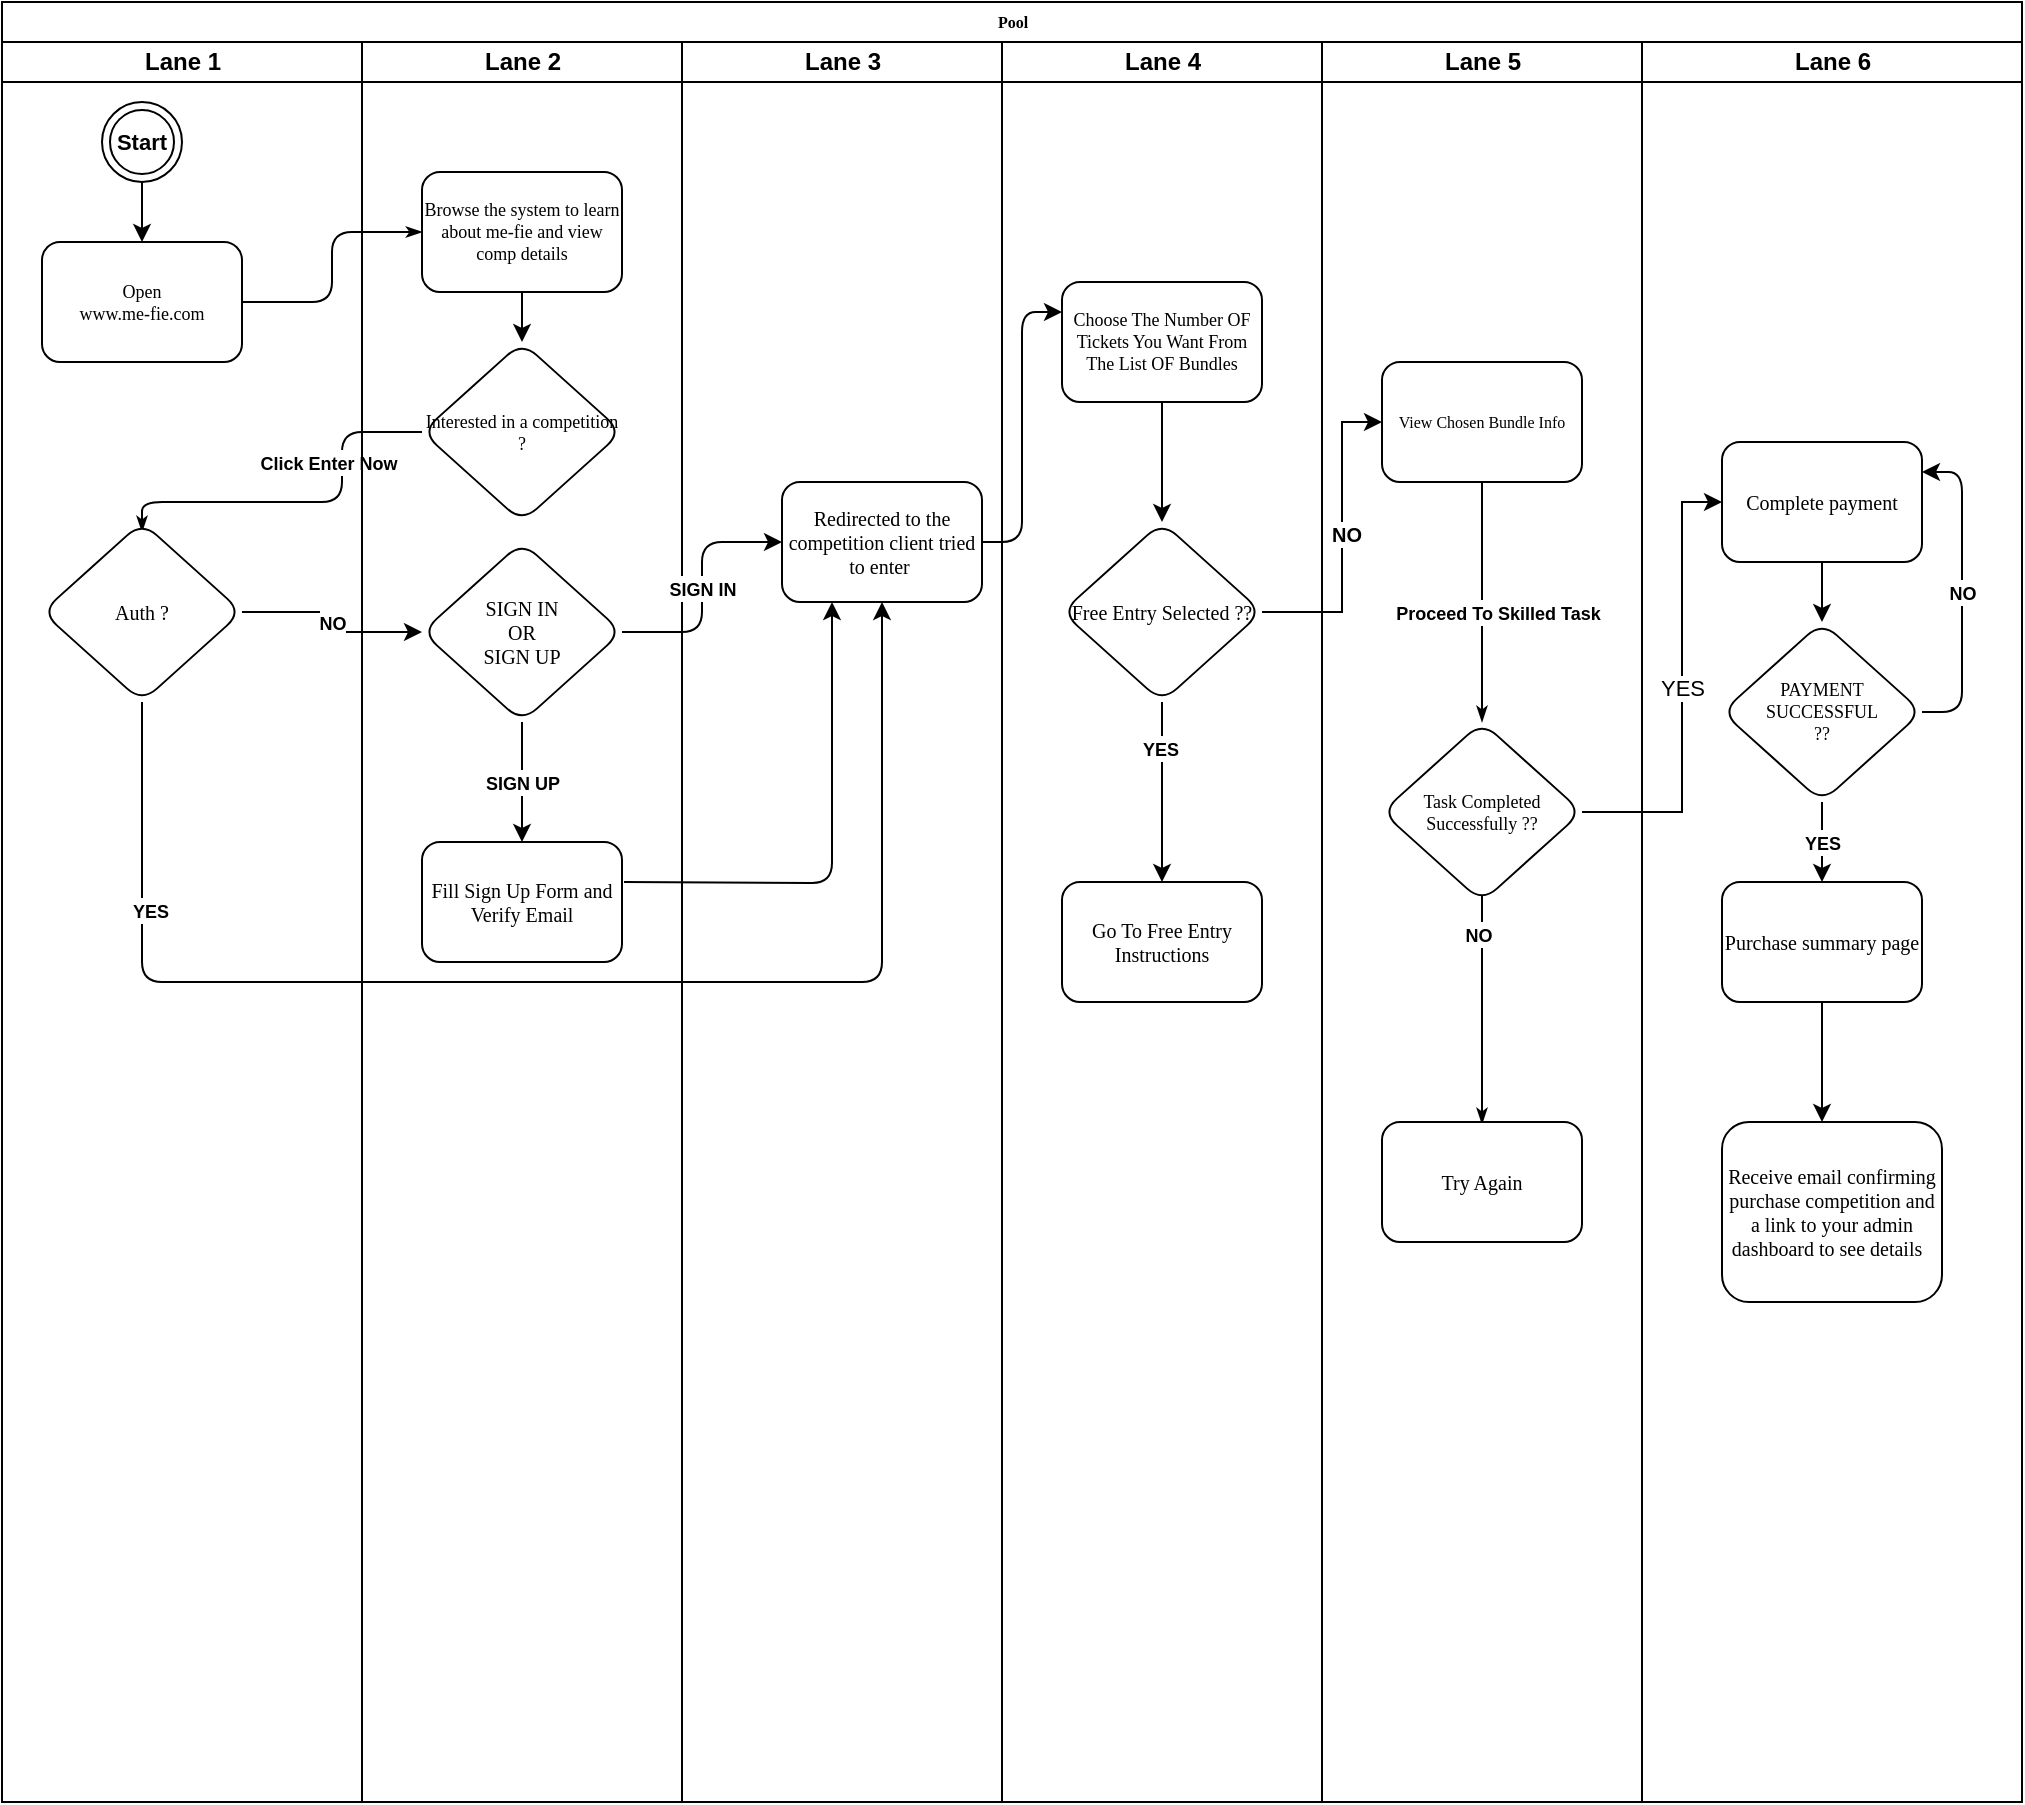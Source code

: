 <mxfile version="21.2.9" type="github">
  <diagram name="Page-1" id="74e2e168-ea6b-b213-b513-2b3c1d86103e">
    <mxGraphModel dx="1194" dy="711" grid="1" gridSize="10" guides="1" tooltips="1" connect="1" arrows="1" fold="1" page="1" pageScale="1" pageWidth="1100" pageHeight="850" background="none" math="0" shadow="0">
      <root>
        <mxCell id="0" />
        <mxCell id="1" parent="0" />
        <mxCell id="77e6c97f196da883-1" value="Pool" style="swimlane;html=1;childLayout=stackLayout;startSize=20;rounded=0;shadow=0;labelBackgroundColor=none;strokeWidth=1;fontFamily=Verdana;fontSize=8;align=center;" parent="1" vertex="1">
          <mxGeometry x="70" y="40" width="1010" height="900" as="geometry" />
        </mxCell>
        <mxCell id="77e6c97f196da883-26" style="edgeStyle=orthogonalEdgeStyle;rounded=1;html=1;labelBackgroundColor=none;startArrow=none;startFill=0;startSize=5;endArrow=classicThin;endFill=1;endSize=5;jettySize=auto;orthogonalLoop=1;strokeWidth=1;fontFamily=Verdana;fontSize=8" parent="77e6c97f196da883-1" source="77e6c97f196da883-8" target="77e6c97f196da883-11" edge="1">
          <mxGeometry relative="1" as="geometry" />
        </mxCell>
        <mxCell id="77e6c97f196da883-27" style="edgeStyle=orthogonalEdgeStyle;rounded=1;html=1;labelBackgroundColor=none;startArrow=none;startFill=0;startSize=5;endArrow=classicThin;endFill=1;endSize=5;jettySize=auto;orthogonalLoop=1;strokeWidth=1;fontFamily=Verdana;fontSize=8;exitX=0;exitY=0.5;exitDx=0;exitDy=0;" parent="77e6c97f196da883-1" source="GRKMpejVT3j1HFvSM12X-2" edge="1">
          <mxGeometry relative="1" as="geometry">
            <Array as="points">
              <mxPoint x="170" y="215" />
              <mxPoint x="170" y="250" />
              <mxPoint x="70" y="250" />
            </Array>
            <mxPoint x="70" y="265" as="targetPoint" />
          </mxGeometry>
        </mxCell>
        <mxCell id="GRKMpejVT3j1HFvSM12X-4" value="&lt;font style=&quot;font-size: 9px;&quot;&gt;&lt;b&gt;Click Enter Now&lt;/b&gt;&lt;/font&gt;" style="edgeLabel;html=1;align=center;verticalAlign=middle;resizable=0;points=[];" vertex="1" connectable="0" parent="77e6c97f196da883-27">
          <mxGeometry x="-0.042" y="-1" relative="1" as="geometry">
            <mxPoint x="9" y="-19" as="offset" />
          </mxGeometry>
        </mxCell>
        <mxCell id="77e6c97f196da883-2" value="Lane 1" style="swimlane;html=1;startSize=20;" parent="77e6c97f196da883-1" vertex="1">
          <mxGeometry y="20" width="180" height="880" as="geometry" />
        </mxCell>
        <mxCell id="77e6c97f196da883-8" value="&lt;font style=&quot;font-size: 9px;&quot;&gt;Open &lt;br&gt;www.me-fie.com&lt;/font&gt;" style="rounded=1;whiteSpace=wrap;html=1;shadow=0;labelBackgroundColor=none;strokeWidth=1;fontFamily=Verdana;fontSize=8;align=center;" parent="77e6c97f196da883-2" vertex="1">
          <mxGeometry x="20" y="100" width="100" height="60" as="geometry" />
        </mxCell>
        <mxCell id="GRKMpejVT3j1HFvSM12X-5" value="&lt;font style=&quot;font-size: 10px;&quot;&gt;Auth ?&lt;/font&gt;" style="rhombus;whiteSpace=wrap;html=1;fontSize=8;fontFamily=Verdana;rounded=1;shadow=0;labelBackgroundColor=none;strokeWidth=1;" vertex="1" parent="77e6c97f196da883-2">
          <mxGeometry x="20" y="240" width="100" height="90" as="geometry" />
        </mxCell>
        <mxCell id="GRKMpejVT3j1HFvSM12X-110" style="edgeStyle=orthogonalEdgeStyle;rounded=1;orthogonalLoop=1;jettySize=auto;html=1;exitX=0.5;exitY=1;exitDx=0;exitDy=0;entryX=0.5;entryY=0;entryDx=0;entryDy=0;" edge="1" parent="77e6c97f196da883-2" source="GRKMpejVT3j1HFvSM12X-109" target="77e6c97f196da883-8">
          <mxGeometry relative="1" as="geometry" />
        </mxCell>
        <mxCell id="GRKMpejVT3j1HFvSM12X-109" value="&lt;font style=&quot;font-size: 11px;&quot;&gt;&lt;b&gt;Start&lt;/b&gt;&lt;/font&gt;" style="ellipse;shape=doubleEllipse;html=1;dashed=0;whiteSpace=wrap;aspect=fixed;" vertex="1" parent="77e6c97f196da883-2">
          <mxGeometry x="50" y="30" width="40" height="40" as="geometry" />
        </mxCell>
        <mxCell id="77e6c97f196da883-3" value="Lane 2" style="swimlane;html=1;startSize=20;" parent="77e6c97f196da883-1" vertex="1">
          <mxGeometry x="180" y="20" width="160" height="880" as="geometry" />
        </mxCell>
        <mxCell id="GRKMpejVT3j1HFvSM12X-3" value="" style="edgeStyle=orthogonalEdgeStyle;rounded=0;orthogonalLoop=1;jettySize=auto;html=1;" edge="1" parent="77e6c97f196da883-3" source="77e6c97f196da883-11" target="GRKMpejVT3j1HFvSM12X-2">
          <mxGeometry relative="1" as="geometry" />
        </mxCell>
        <mxCell id="77e6c97f196da883-11" value="&lt;font style=&quot;font-size: 9px;&quot;&gt;Browse the system to learn about me-fie and view comp details&lt;/font&gt;" style="rounded=1;whiteSpace=wrap;html=1;shadow=0;labelBackgroundColor=none;strokeWidth=1;fontFamily=Verdana;fontSize=8;align=center;" parent="77e6c97f196da883-3" vertex="1">
          <mxGeometry x="30" y="65" width="100" height="60" as="geometry" />
        </mxCell>
        <mxCell id="GRKMpejVT3j1HFvSM12X-2" value="&lt;font style=&quot;font-size: 9px;&quot;&gt;Interested in a competition ?&lt;/font&gt;" style="rhombus;whiteSpace=wrap;html=1;fontSize=8;fontFamily=Verdana;rounded=1;shadow=0;labelBackgroundColor=none;strokeWidth=1;" vertex="1" parent="77e6c97f196da883-3">
          <mxGeometry x="30" y="150" width="100" height="90" as="geometry" />
        </mxCell>
        <mxCell id="GRKMpejVT3j1HFvSM12X-21" value="&lt;b&gt;&lt;font style=&quot;font-size: 9px;&quot;&gt;SIGN UP&lt;/font&gt;&lt;/b&gt;" style="edgeStyle=orthogonalEdgeStyle;rounded=0;orthogonalLoop=1;jettySize=auto;html=1;exitX=0.5;exitY=1;exitDx=0;exitDy=0;" edge="1" parent="77e6c97f196da883-3" source="GRKMpejVT3j1HFvSM12X-13" target="GRKMpejVT3j1HFvSM12X-20">
          <mxGeometry relative="1" as="geometry" />
        </mxCell>
        <mxCell id="GRKMpejVT3j1HFvSM12X-13" value="&lt;font style=&quot;font-size: 10px;&quot;&gt;SIGN IN &lt;br&gt;OR&lt;br&gt;SIGN UP&lt;/font&gt;" style="rhombus;whiteSpace=wrap;html=1;fontSize=8;fontFamily=Verdana;rounded=1;shadow=0;labelBackgroundColor=none;strokeWidth=1;" vertex="1" parent="77e6c97f196da883-3">
          <mxGeometry x="30" y="250" width="100" height="90" as="geometry" />
        </mxCell>
        <mxCell id="GRKMpejVT3j1HFvSM12X-20" value="&lt;font size=&quot;1&quot;&gt;Fill Sign Up Form and Verify Email&lt;/font&gt;" style="rounded=1;whiteSpace=wrap;html=1;shadow=0;labelBackgroundColor=none;strokeWidth=1;fontFamily=Verdana;fontSize=8;align=center;" vertex="1" parent="77e6c97f196da883-3">
          <mxGeometry x="30" y="400" width="100" height="60" as="geometry" />
        </mxCell>
        <mxCell id="77e6c97f196da883-4" value="Lane 3" style="swimlane;html=1;startSize=20;" parent="77e6c97f196da883-1" vertex="1">
          <mxGeometry x="340" y="20" width="160" height="880" as="geometry" />
        </mxCell>
        <mxCell id="GRKMpejVT3j1HFvSM12X-19" value="&lt;font size=&quot;1&quot;&gt;Redirected to the competition client tried to enter&amp;nbsp;&lt;/font&gt;" style="rounded=1;whiteSpace=wrap;html=1;shadow=0;labelBackgroundColor=none;strokeWidth=1;fontFamily=Verdana;fontSize=8;align=center;" vertex="1" parent="77e6c97f196da883-4">
          <mxGeometry x="50" y="220" width="100" height="60" as="geometry" />
        </mxCell>
        <mxCell id="77e6c97f196da883-5" value="Lane 4" style="swimlane;html=1;startSize=20;" parent="77e6c97f196da883-1" vertex="1">
          <mxGeometry x="500" y="20" width="160" height="880" as="geometry" />
        </mxCell>
        <mxCell id="GRKMpejVT3j1HFvSM12X-101" style="edgeStyle=orthogonalEdgeStyle;rounded=1;orthogonalLoop=1;jettySize=auto;html=1;exitX=0.5;exitY=1;exitDx=0;exitDy=0;" edge="1" parent="77e6c97f196da883-5" source="77e6c97f196da883-15" target="GRKMpejVT3j1HFvSM12X-100">
          <mxGeometry relative="1" as="geometry" />
        </mxCell>
        <mxCell id="77e6c97f196da883-15" value="&lt;font style=&quot;font-size: 9px;&quot;&gt;Choose The Number OF Tickets You Want From The List OF Bundles&lt;/font&gt;" style="rounded=1;whiteSpace=wrap;html=1;shadow=0;labelBackgroundColor=none;strokeWidth=1;fontFamily=Verdana;fontSize=8;align=center;" parent="77e6c97f196da883-5" vertex="1">
          <mxGeometry x="30" y="120" width="100" height="60" as="geometry" />
        </mxCell>
        <mxCell id="GRKMpejVT3j1HFvSM12X-105" style="edgeStyle=orthogonalEdgeStyle;rounded=0;orthogonalLoop=1;jettySize=auto;html=1;exitX=0.5;exitY=1;exitDx=0;exitDy=0;entryX=0.5;entryY=0;entryDx=0;entryDy=0;" edge="1" parent="77e6c97f196da883-5" source="GRKMpejVT3j1HFvSM12X-100" target="GRKMpejVT3j1HFvSM12X-106">
          <mxGeometry relative="1" as="geometry">
            <mxPoint x="80" y="400" as="targetPoint" />
          </mxGeometry>
        </mxCell>
        <mxCell id="GRKMpejVT3j1HFvSM12X-107" value="&lt;b&gt;&lt;font style=&quot;font-size: 9px;&quot;&gt;YES&lt;/font&gt;&lt;/b&gt;" style="edgeLabel;html=1;align=center;verticalAlign=middle;resizable=0;points=[];" vertex="1" connectable="0" parent="GRKMpejVT3j1HFvSM12X-105">
          <mxGeometry x="-0.489" y="2" relative="1" as="geometry">
            <mxPoint x="-3" as="offset" />
          </mxGeometry>
        </mxCell>
        <mxCell id="GRKMpejVT3j1HFvSM12X-100" value="&lt;span style=&quot;font-size: 10px;&quot;&gt;Free Entry Selected ??&lt;/span&gt;" style="rhombus;whiteSpace=wrap;html=1;fontSize=8;fontFamily=Verdana;rounded=1;shadow=0;labelBackgroundColor=none;strokeWidth=1;" vertex="1" parent="77e6c97f196da883-5">
          <mxGeometry x="30" y="240" width="100" height="90" as="geometry" />
        </mxCell>
        <mxCell id="GRKMpejVT3j1HFvSM12X-106" value="&lt;font size=&quot;1&quot;&gt;Go To Free Entry Instructions&lt;/font&gt;" style="rounded=1;whiteSpace=wrap;html=1;shadow=0;labelBackgroundColor=none;strokeWidth=1;fontFamily=Verdana;fontSize=8;align=center;" vertex="1" parent="77e6c97f196da883-5">
          <mxGeometry x="30" y="420" width="100" height="60" as="geometry" />
        </mxCell>
        <mxCell id="77e6c97f196da883-6" value="Lane 5" style="swimlane;html=1;startSize=20;" parent="77e6c97f196da883-1" vertex="1">
          <mxGeometry x="660" y="20" width="160" height="880" as="geometry" />
        </mxCell>
        <mxCell id="77e6c97f196da883-37" style="edgeStyle=orthogonalEdgeStyle;rounded=1;html=1;labelBackgroundColor=none;startArrow=none;startFill=0;startSize=5;endArrow=classicThin;endFill=1;endSize=5;jettySize=auto;orthogonalLoop=1;strokeWidth=1;fontFamily=Verdana;fontSize=8" parent="77e6c97f196da883-6" edge="1">
          <mxGeometry relative="1" as="geometry">
            <mxPoint x="80" y="396" as="sourcePoint" />
            <mxPoint x="80" y="541" as="targetPoint" />
          </mxGeometry>
        </mxCell>
        <mxCell id="GRKMpejVT3j1HFvSM12X-32" value="&lt;font style=&quot;font-size: 9px;&quot;&gt;&lt;b&gt;NO&lt;/b&gt;&lt;/font&gt;" style="edgeLabel;html=1;align=center;verticalAlign=middle;resizable=0;points=[];" vertex="1" connectable="0" parent="77e6c97f196da883-37">
          <mxGeometry x="-0.32" y="-2" relative="1" as="geometry">
            <mxPoint as="offset" />
          </mxGeometry>
        </mxCell>
        <mxCell id="GRKMpejVT3j1HFvSM12X-31" value="&lt;font style=&quot;font-size: 9px;&quot;&gt;Task Completed Successfully ??&lt;/font&gt;" style="rhombus;whiteSpace=wrap;html=1;fontSize=8;fontFamily=Verdana;rounded=1;shadow=0;labelBackgroundColor=none;strokeWidth=1;" vertex="1" parent="77e6c97f196da883-6">
          <mxGeometry x="30" y="340" width="100" height="90" as="geometry" />
        </mxCell>
        <mxCell id="107ba76e4e335f99-1" style="edgeStyle=orthogonalEdgeStyle;rounded=1;html=1;labelBackgroundColor=none;startArrow=none;startFill=0;startSize=5;endArrow=classicThin;endFill=1;endSize=5;jettySize=auto;orthogonalLoop=1;strokeWidth=1;fontFamily=Verdana;fontSize=8;entryX=0.5;entryY=0;entryDx=0;entryDy=0;exitX=0.5;exitY=1;exitDx=0;exitDy=0;" parent="77e6c97f196da883-6" source="77e6c97f196da883-17" target="GRKMpejVT3j1HFvSM12X-31" edge="1">
          <mxGeometry relative="1" as="geometry">
            <mxPoint x="-28" y="520" as="sourcePoint" />
            <mxPoint x="32" y="385" as="targetPoint" />
            <Array as="points">
              <mxPoint x="80" y="300" />
              <mxPoint x="80" y="300" />
            </Array>
          </mxGeometry>
        </mxCell>
        <mxCell id="GRKMpejVT3j1HFvSM12X-30" value="&lt;font style=&quot;font-size: 9px;&quot;&gt;&lt;b&gt;Proceed To Skilled Task&amp;nbsp;&lt;/b&gt;&lt;/font&gt;" style="edgeLabel;html=1;align=center;verticalAlign=middle;resizable=0;points=[];" vertex="1" connectable="0" parent="107ba76e4e335f99-1">
          <mxGeometry x="-0.4" y="2" relative="1" as="geometry">
            <mxPoint x="7" y="29" as="offset" />
          </mxGeometry>
        </mxCell>
        <mxCell id="GRKMpejVT3j1HFvSM12X-35" value="&lt;font size=&quot;1&quot;&gt;Try Again&lt;/font&gt;" style="rounded=1;whiteSpace=wrap;html=1;shadow=0;labelBackgroundColor=none;strokeWidth=1;fontFamily=Verdana;fontSize=8;align=center;" vertex="1" parent="77e6c97f196da883-6">
          <mxGeometry x="30" y="540" width="100" height="60" as="geometry" />
        </mxCell>
        <mxCell id="77e6c97f196da883-17" value="View Chosen Bundle Info" style="rounded=1;whiteSpace=wrap;html=1;shadow=0;labelBackgroundColor=none;strokeWidth=1;fontFamily=Verdana;fontSize=8;align=center;" parent="77e6c97f196da883-6" vertex="1">
          <mxGeometry x="30" y="160" width="100" height="60" as="geometry" />
        </mxCell>
        <mxCell id="77e6c97f196da883-7" value="Lane 6" style="swimlane;html=1;startSize=20;" parent="77e6c97f196da883-1" vertex="1">
          <mxGeometry x="820" y="20" width="190" height="880" as="geometry" />
        </mxCell>
        <mxCell id="GRKMpejVT3j1HFvSM12X-37" style="edgeStyle=orthogonalEdgeStyle;rounded=0;orthogonalLoop=1;jettySize=auto;html=1;exitX=0.5;exitY=1;exitDx=0;exitDy=0;entryX=0.5;entryY=0;entryDx=0;entryDy=0;" edge="1" parent="77e6c97f196da883-7" source="GRKMpejVT3j1HFvSM12X-34" target="GRKMpejVT3j1HFvSM12X-36">
          <mxGeometry relative="1" as="geometry" />
        </mxCell>
        <mxCell id="GRKMpejVT3j1HFvSM12X-34" value="&lt;font size=&quot;1&quot;&gt;Complete payment&lt;/font&gt;" style="rounded=1;whiteSpace=wrap;html=1;shadow=0;labelBackgroundColor=none;strokeWidth=1;fontFamily=Verdana;fontSize=8;align=center;" vertex="1" parent="77e6c97f196da883-7">
          <mxGeometry x="40" y="200" width="100" height="60" as="geometry" />
        </mxCell>
        <mxCell id="GRKMpejVT3j1HFvSM12X-38" value="&lt;font style=&quot;font-size: 9px;&quot;&gt;&lt;b&gt;NO&lt;/b&gt;&lt;/font&gt;" style="edgeStyle=orthogonalEdgeStyle;rounded=1;orthogonalLoop=1;jettySize=auto;html=1;exitX=1;exitY=0.5;exitDx=0;exitDy=0;entryX=1;entryY=0.25;entryDx=0;entryDy=0;" edge="1" parent="77e6c97f196da883-7" source="GRKMpejVT3j1HFvSM12X-36" target="GRKMpejVT3j1HFvSM12X-34">
          <mxGeometry relative="1" as="geometry" />
        </mxCell>
        <mxCell id="GRKMpejVT3j1HFvSM12X-40" value="&lt;font style=&quot;font-size: 9px;&quot;&gt;&lt;b&gt;YES&lt;/b&gt;&lt;/font&gt;" style="edgeStyle=orthogonalEdgeStyle;rounded=0;orthogonalLoop=1;jettySize=auto;html=1;exitX=0.5;exitY=1;exitDx=0;exitDy=0;entryX=0.5;entryY=0;entryDx=0;entryDy=0;" edge="1" parent="77e6c97f196da883-7" source="GRKMpejVT3j1HFvSM12X-36" target="GRKMpejVT3j1HFvSM12X-39">
          <mxGeometry relative="1" as="geometry" />
        </mxCell>
        <mxCell id="GRKMpejVT3j1HFvSM12X-36" value="&lt;font style=&quot;font-size: 9px;&quot;&gt;PAYMENT SUCCESSFUL&lt;br&gt;??&lt;br&gt;&lt;/font&gt;" style="rhombus;whiteSpace=wrap;html=1;fontSize=8;fontFamily=Verdana;rounded=1;shadow=0;labelBackgroundColor=none;strokeWidth=1;" vertex="1" parent="77e6c97f196da883-7">
          <mxGeometry x="40" y="290" width="100" height="90" as="geometry" />
        </mxCell>
        <mxCell id="GRKMpejVT3j1HFvSM12X-41" style="edgeStyle=orthogonalEdgeStyle;rounded=0;orthogonalLoop=1;jettySize=auto;html=1;exitX=0.5;exitY=1;exitDx=0;exitDy=0;" edge="1" parent="77e6c97f196da883-7" source="GRKMpejVT3j1HFvSM12X-39">
          <mxGeometry relative="1" as="geometry">
            <mxPoint x="90" y="540" as="targetPoint" />
          </mxGeometry>
        </mxCell>
        <mxCell id="GRKMpejVT3j1HFvSM12X-39" value="&lt;font size=&quot;1&quot;&gt;Purchase summary page&lt;/font&gt;" style="rounded=1;whiteSpace=wrap;html=1;shadow=0;labelBackgroundColor=none;strokeWidth=1;fontFamily=Verdana;fontSize=8;align=center;" vertex="1" parent="77e6c97f196da883-7">
          <mxGeometry x="40" y="420" width="100" height="60" as="geometry" />
        </mxCell>
        <mxCell id="GRKMpejVT3j1HFvSM12X-98" value="&lt;font size=&quot;1&quot;&gt;Receive email confirming purchase competition&amp;nbsp;and a link to your admin dashboard to see details&amp;nbsp;&amp;nbsp;&lt;/font&gt;" style="rounded=1;whiteSpace=wrap;html=1;shadow=0;labelBackgroundColor=none;strokeWidth=1;fontFamily=Verdana;fontSize=8;align=center;" vertex="1" parent="77e6c97f196da883-7">
          <mxGeometry x="40" y="540" width="110" height="90" as="geometry" />
        </mxCell>
        <mxCell id="GRKMpejVT3j1HFvSM12X-10" value="&lt;b&gt;&lt;font style=&quot;font-size: 9px;&quot;&gt;NO&lt;/font&gt;&lt;/b&gt;" style="edgeStyle=orthogonalEdgeStyle;rounded=0;orthogonalLoop=1;jettySize=auto;html=1;entryX=0;entryY=0.5;entryDx=0;entryDy=0;" edge="1" parent="77e6c97f196da883-1" source="GRKMpejVT3j1HFvSM12X-5" target="GRKMpejVT3j1HFvSM12X-13">
          <mxGeometry relative="1" as="geometry">
            <mxPoint x="230" y="310" as="targetPoint" />
            <mxPoint as="offset" />
          </mxGeometry>
        </mxCell>
        <mxCell id="GRKMpejVT3j1HFvSM12X-22" style="edgeStyle=orthogonalEdgeStyle;rounded=1;orthogonalLoop=1;jettySize=auto;html=1;exitX=1;exitY=0.5;exitDx=0;exitDy=0;entryX=0.25;entryY=1;entryDx=0;entryDy=0;" edge="1" parent="77e6c97f196da883-1" target="GRKMpejVT3j1HFvSM12X-19">
          <mxGeometry relative="1" as="geometry">
            <mxPoint x="311" y="440" as="sourcePoint" />
            <mxPoint x="441" y="530" as="targetPoint" />
          </mxGeometry>
        </mxCell>
        <mxCell id="GRKMpejVT3j1HFvSM12X-27" style="edgeStyle=orthogonalEdgeStyle;rounded=1;orthogonalLoop=1;jettySize=auto;html=1;exitX=0.5;exitY=1;exitDx=0;exitDy=0;entryX=0.5;entryY=1;entryDx=0;entryDy=0;" edge="1" parent="77e6c97f196da883-1" source="GRKMpejVT3j1HFvSM12X-5" target="GRKMpejVT3j1HFvSM12X-19">
          <mxGeometry relative="1" as="geometry">
            <Array as="points">
              <mxPoint x="70" y="490" />
              <mxPoint x="440" y="490" />
            </Array>
          </mxGeometry>
        </mxCell>
        <mxCell id="GRKMpejVT3j1HFvSM12X-28" value="&lt;font style=&quot;font-size: 9px;&quot;&gt;&lt;b&gt;YES&lt;/b&gt;&lt;/font&gt;" style="edgeLabel;html=1;align=center;verticalAlign=middle;resizable=0;points=[];" vertex="1" connectable="0" parent="GRKMpejVT3j1HFvSM12X-27">
          <mxGeometry x="-0.703" y="4" relative="1" as="geometry">
            <mxPoint as="offset" />
          </mxGeometry>
        </mxCell>
        <mxCell id="GRKMpejVT3j1HFvSM12X-29" style="edgeStyle=orthogonalEdgeStyle;rounded=1;orthogonalLoop=1;jettySize=auto;html=1;exitX=1;exitY=0.5;exitDx=0;exitDy=0;entryX=0;entryY=0.25;entryDx=0;entryDy=0;" edge="1" parent="77e6c97f196da883-1" source="GRKMpejVT3j1HFvSM12X-19" target="77e6c97f196da883-15">
          <mxGeometry relative="1" as="geometry" />
        </mxCell>
        <mxCell id="GRKMpejVT3j1HFvSM12X-33" value="YES" style="edgeStyle=orthogonalEdgeStyle;rounded=0;orthogonalLoop=1;jettySize=auto;html=1;exitX=1;exitY=0.5;exitDx=0;exitDy=0;entryX=0;entryY=0.5;entryDx=0;entryDy=0;" edge="1" parent="77e6c97f196da883-1" source="GRKMpejVT3j1HFvSM12X-31" target="GRKMpejVT3j1HFvSM12X-34">
          <mxGeometry relative="1" as="geometry">
            <mxPoint x="870" y="405" as="targetPoint" />
            <Array as="points">
              <mxPoint x="840" y="405" />
              <mxPoint x="840" y="250" />
            </Array>
          </mxGeometry>
        </mxCell>
        <mxCell id="GRKMpejVT3j1HFvSM12X-99" value="&lt;font style=&quot;font-size: 9px;&quot;&gt;&lt;b&gt;SIGN IN&lt;/b&gt;&lt;/font&gt;" style="edgeStyle=orthogonalEdgeStyle;rounded=1;orthogonalLoop=1;jettySize=auto;html=1;exitX=1;exitY=0.5;exitDx=0;exitDy=0;entryX=0;entryY=0.5;entryDx=0;entryDy=0;" edge="1" parent="77e6c97f196da883-1" source="GRKMpejVT3j1HFvSM12X-13" target="GRKMpejVT3j1HFvSM12X-19">
          <mxGeometry relative="1" as="geometry" />
        </mxCell>
        <mxCell id="GRKMpejVT3j1HFvSM12X-103" style="edgeStyle=orthogonalEdgeStyle;rounded=0;orthogonalLoop=1;jettySize=auto;html=1;exitX=1;exitY=0.5;exitDx=0;exitDy=0;entryX=0;entryY=0.5;entryDx=0;entryDy=0;" edge="1" parent="77e6c97f196da883-1" source="GRKMpejVT3j1HFvSM12X-100" target="77e6c97f196da883-17">
          <mxGeometry relative="1" as="geometry">
            <Array as="points">
              <mxPoint x="670" y="305" />
              <mxPoint x="670" y="210" />
            </Array>
          </mxGeometry>
        </mxCell>
        <mxCell id="GRKMpejVT3j1HFvSM12X-104" value="&lt;font style=&quot;font-size: 10px;&quot;&gt;&lt;b&gt;NO&lt;/b&gt;&lt;/font&gt;" style="edgeLabel;html=1;align=center;verticalAlign=middle;resizable=0;points=[];" vertex="1" connectable="0" parent="GRKMpejVT3j1HFvSM12X-103">
          <mxGeometry x="0.019" y="-2" relative="1" as="geometry">
            <mxPoint as="offset" />
          </mxGeometry>
        </mxCell>
      </root>
    </mxGraphModel>
  </diagram>
</mxfile>
